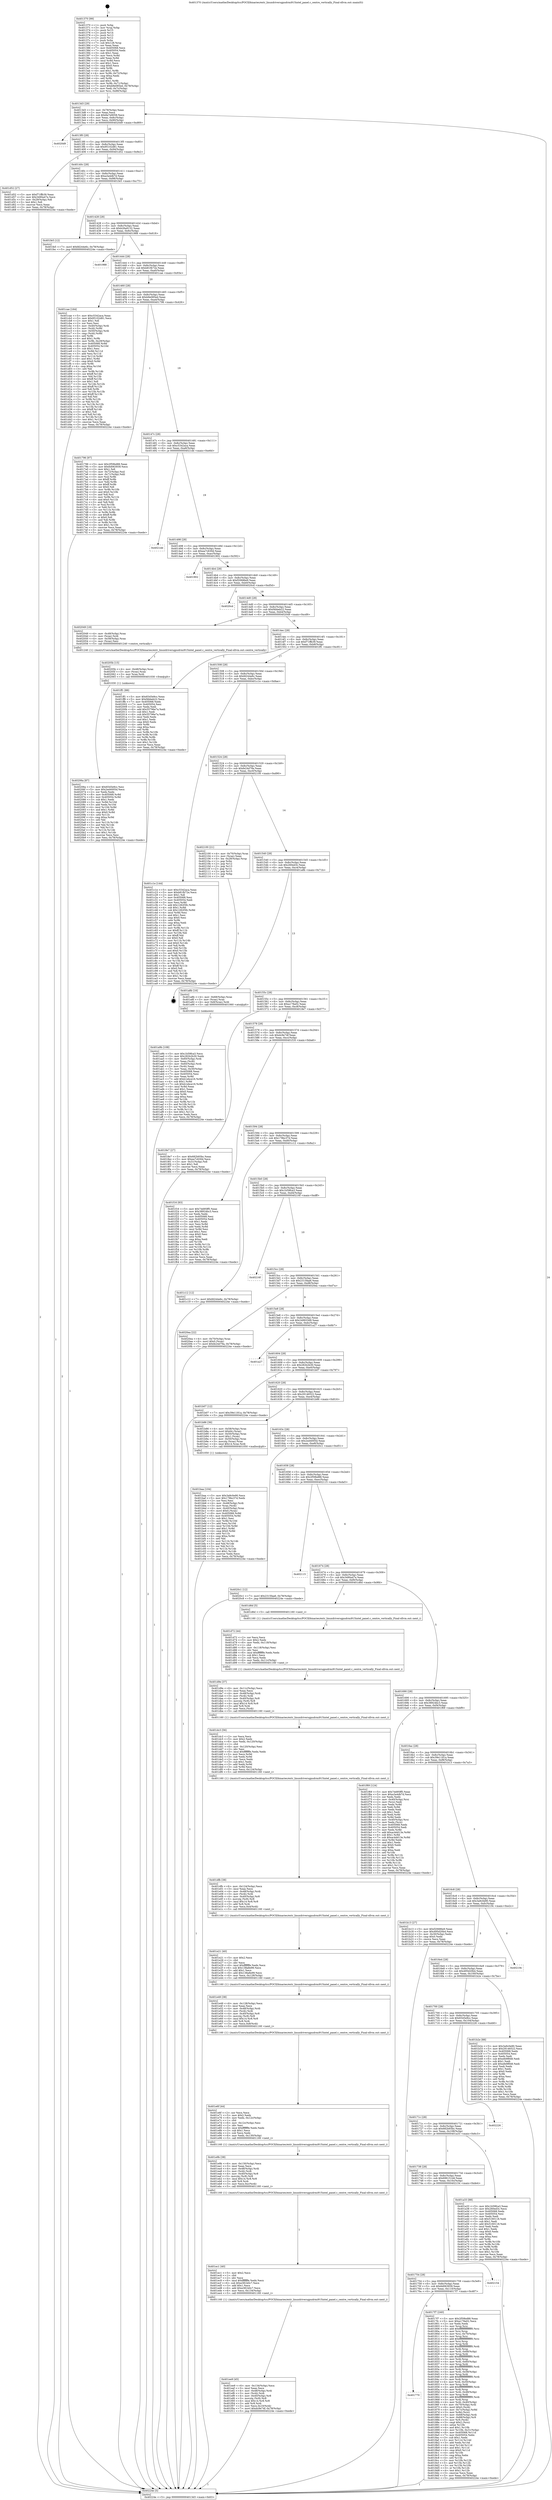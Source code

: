 digraph "0x401370" {
  label = "0x401370 (/mnt/c/Users/mathe/Desktop/tcc/POCII/binaries/extr_linuxdriversgpudrmi915intel_panel.c_centre_vertically_Final-ollvm.out::main(0))"
  labelloc = "t"
  node[shape=record]

  Entry [label="",width=0.3,height=0.3,shape=circle,fillcolor=black,style=filled]
  "0x4013d3" [label="{
     0x4013d3 [29]\l
     | [instrs]\l
     &nbsp;&nbsp;0x4013d3 \<+3\>: mov -0x78(%rbp),%eax\l
     &nbsp;&nbsp;0x4013d6 \<+2\>: mov %eax,%ecx\l
     &nbsp;&nbsp;0x4013d8 \<+6\>: sub $0x8a7e9058,%ecx\l
     &nbsp;&nbsp;0x4013de \<+6\>: mov %eax,-0x8c(%rbp)\l
     &nbsp;&nbsp;0x4013e4 \<+6\>: mov %ecx,-0x90(%rbp)\l
     &nbsp;&nbsp;0x4013ea \<+6\>: je 00000000004020d9 \<main+0xd69\>\l
  }"]
  "0x4020d9" [label="{
     0x4020d9\l
  }", style=dashed]
  "0x4013f0" [label="{
     0x4013f0 [28]\l
     | [instrs]\l
     &nbsp;&nbsp;0x4013f0 \<+5\>: jmp 00000000004013f5 \<main+0x85\>\l
     &nbsp;&nbsp;0x4013f5 \<+6\>: mov -0x8c(%rbp),%eax\l
     &nbsp;&nbsp;0x4013fb \<+5\>: sub $0x95102d81,%eax\l
     &nbsp;&nbsp;0x401400 \<+6\>: mov %eax,-0x94(%rbp)\l
     &nbsp;&nbsp;0x401406 \<+6\>: je 0000000000401d52 \<main+0x9e2\>\l
  }"]
  Exit [label="",width=0.3,height=0.3,shape=circle,fillcolor=black,style=filled,peripheries=2]
  "0x401d52" [label="{
     0x401d52 [27]\l
     | [instrs]\l
     &nbsp;&nbsp;0x401d52 \<+5\>: mov $0xf71ffb39,%eax\l
     &nbsp;&nbsp;0x401d57 \<+5\>: mov $0x3490a47e,%ecx\l
     &nbsp;&nbsp;0x401d5c \<+3\>: mov -0x29(%rbp),%dl\l
     &nbsp;&nbsp;0x401d5f \<+3\>: test $0x1,%dl\l
     &nbsp;&nbsp;0x401d62 \<+3\>: cmovne %ecx,%eax\l
     &nbsp;&nbsp;0x401d65 \<+3\>: mov %eax,-0x78(%rbp)\l
     &nbsp;&nbsp;0x401d68 \<+5\>: jmp 000000000040224e \<main+0xede\>\l
  }"]
  "0x40140c" [label="{
     0x40140c [28]\l
     | [instrs]\l
     &nbsp;&nbsp;0x40140c \<+5\>: jmp 0000000000401411 \<main+0xa1\>\l
     &nbsp;&nbsp;0x401411 \<+6\>: mov -0x8c(%rbp),%eax\l
     &nbsp;&nbsp;0x401417 \<+5\>: sub $0xa3a4db7d,%eax\l
     &nbsp;&nbsp;0x40141c \<+6\>: mov %eax,-0x98(%rbp)\l
     &nbsp;&nbsp;0x401422 \<+6\>: je 0000000000401fe5 \<main+0xc75\>\l
  }"]
  "0x40206a" [label="{
     0x40206a [87]\l
     | [instrs]\l
     &nbsp;&nbsp;0x40206a \<+5\>: mov $0x6545e9cc,%esi\l
     &nbsp;&nbsp;0x40206f \<+5\>: mov $0x2ed4005d,%ecx\l
     &nbsp;&nbsp;0x402074 \<+2\>: xor %edx,%edx\l
     &nbsp;&nbsp;0x402076 \<+8\>: mov 0x405068,%r8d\l
     &nbsp;&nbsp;0x40207e \<+8\>: mov 0x405054,%r9d\l
     &nbsp;&nbsp;0x402086 \<+3\>: sub $0x1,%edx\l
     &nbsp;&nbsp;0x402089 \<+3\>: mov %r8d,%r10d\l
     &nbsp;&nbsp;0x40208c \<+3\>: add %edx,%r10d\l
     &nbsp;&nbsp;0x40208f \<+4\>: imul %r10d,%r8d\l
     &nbsp;&nbsp;0x402093 \<+4\>: and $0x1,%r8d\l
     &nbsp;&nbsp;0x402097 \<+4\>: cmp $0x0,%r8d\l
     &nbsp;&nbsp;0x40209b \<+4\>: sete %r11b\l
     &nbsp;&nbsp;0x40209f \<+4\>: cmp $0xa,%r9d\l
     &nbsp;&nbsp;0x4020a3 \<+3\>: setl %bl\l
     &nbsp;&nbsp;0x4020a6 \<+3\>: mov %r11b,%r14b\l
     &nbsp;&nbsp;0x4020a9 \<+3\>: and %bl,%r14b\l
     &nbsp;&nbsp;0x4020ac \<+3\>: xor %bl,%r11b\l
     &nbsp;&nbsp;0x4020af \<+3\>: or %r11b,%r14b\l
     &nbsp;&nbsp;0x4020b2 \<+4\>: test $0x1,%r14b\l
     &nbsp;&nbsp;0x4020b6 \<+3\>: cmovne %ecx,%esi\l
     &nbsp;&nbsp;0x4020b9 \<+3\>: mov %esi,-0x78(%rbp)\l
     &nbsp;&nbsp;0x4020bc \<+5\>: jmp 000000000040224e \<main+0xede\>\l
  }"]
  "0x401fe5" [label="{
     0x401fe5 [12]\l
     | [instrs]\l
     &nbsp;&nbsp;0x401fe5 \<+7\>: movl $0xfd244e6c,-0x78(%rbp)\l
     &nbsp;&nbsp;0x401fec \<+5\>: jmp 000000000040224e \<main+0xede\>\l
  }"]
  "0x401428" [label="{
     0x401428 [28]\l
     | [instrs]\l
     &nbsp;&nbsp;0x401428 \<+5\>: jmp 000000000040142d \<main+0xbd\>\l
     &nbsp;&nbsp;0x40142d \<+6\>: mov -0x8c(%rbp),%eax\l
     &nbsp;&nbsp;0x401433 \<+5\>: sub $0xb26a9132,%eax\l
     &nbsp;&nbsp;0x401438 \<+6\>: mov %eax,-0x9c(%rbp)\l
     &nbsp;&nbsp;0x40143e \<+6\>: je 0000000000401988 \<main+0x618\>\l
  }"]
  "0x40205b" [label="{
     0x40205b [15]\l
     | [instrs]\l
     &nbsp;&nbsp;0x40205b \<+4\>: mov -0x48(%rbp),%rax\l
     &nbsp;&nbsp;0x40205f \<+3\>: mov (%rax),%rax\l
     &nbsp;&nbsp;0x402062 \<+3\>: mov %rax,%rdi\l
     &nbsp;&nbsp;0x402065 \<+5\>: call 0000000000401030 \<free@plt\>\l
     | [calls]\l
     &nbsp;&nbsp;0x401030 \{1\} (unknown)\l
  }"]
  "0x401988" [label="{
     0x401988\l
  }", style=dashed]
  "0x401444" [label="{
     0x401444 [28]\l
     | [instrs]\l
     &nbsp;&nbsp;0x401444 \<+5\>: jmp 0000000000401449 \<main+0xd9\>\l
     &nbsp;&nbsp;0x401449 \<+6\>: mov -0x8c(%rbp),%eax\l
     &nbsp;&nbsp;0x40144f \<+5\>: sub $0xb81fb72e,%eax\l
     &nbsp;&nbsp;0x401454 \<+6\>: mov %eax,-0xa0(%rbp)\l
     &nbsp;&nbsp;0x40145a \<+6\>: je 0000000000401cae \<main+0x93e\>\l
  }"]
  "0x401ee9" [label="{
     0x401ee9 [45]\l
     | [instrs]\l
     &nbsp;&nbsp;0x401ee9 \<+6\>: mov -0x134(%rbp),%ecx\l
     &nbsp;&nbsp;0x401eef \<+3\>: imul %eax,%ecx\l
     &nbsp;&nbsp;0x401ef2 \<+4\>: mov -0x48(%rbp),%rdi\l
     &nbsp;&nbsp;0x401ef6 \<+3\>: mov (%rdi),%rdi\l
     &nbsp;&nbsp;0x401ef9 \<+4\>: mov -0x40(%rbp),%r8\l
     &nbsp;&nbsp;0x401efd \<+3\>: movslq (%r8),%r8\l
     &nbsp;&nbsp;0x401f00 \<+4\>: imul $0x14,%r8,%r8\l
     &nbsp;&nbsp;0x401f04 \<+3\>: add %r8,%rdi\l
     &nbsp;&nbsp;0x401f07 \<+3\>: mov %ecx,0x10(%rdi)\l
     &nbsp;&nbsp;0x401f0a \<+7\>: movl $0xdc9e74f,-0x78(%rbp)\l
     &nbsp;&nbsp;0x401f11 \<+5\>: jmp 000000000040224e \<main+0xede\>\l
  }"]
  "0x401cae" [label="{
     0x401cae [164]\l
     | [instrs]\l
     &nbsp;&nbsp;0x401cae \<+5\>: mov $0xc5342aca,%eax\l
     &nbsp;&nbsp;0x401cb3 \<+5\>: mov $0x95102d81,%ecx\l
     &nbsp;&nbsp;0x401cb8 \<+2\>: mov $0x1,%dl\l
     &nbsp;&nbsp;0x401cba \<+2\>: xor %esi,%esi\l
     &nbsp;&nbsp;0x401cbc \<+4\>: mov -0x40(%rbp),%rdi\l
     &nbsp;&nbsp;0x401cc0 \<+3\>: mov (%rdi),%r8d\l
     &nbsp;&nbsp;0x401cc3 \<+4\>: mov -0x50(%rbp),%rdi\l
     &nbsp;&nbsp;0x401cc7 \<+3\>: cmp (%rdi),%r8d\l
     &nbsp;&nbsp;0x401cca \<+4\>: setl %r9b\l
     &nbsp;&nbsp;0x401cce \<+4\>: and $0x1,%r9b\l
     &nbsp;&nbsp;0x401cd2 \<+4\>: mov %r9b,-0x29(%rbp)\l
     &nbsp;&nbsp;0x401cd6 \<+8\>: mov 0x405068,%r8d\l
     &nbsp;&nbsp;0x401cde \<+8\>: mov 0x405054,%r10d\l
     &nbsp;&nbsp;0x401ce6 \<+3\>: sub $0x1,%esi\l
     &nbsp;&nbsp;0x401ce9 \<+3\>: mov %r8d,%r11d\l
     &nbsp;&nbsp;0x401cec \<+3\>: add %esi,%r11d\l
     &nbsp;&nbsp;0x401cef \<+4\>: imul %r11d,%r8d\l
     &nbsp;&nbsp;0x401cf3 \<+4\>: and $0x1,%r8d\l
     &nbsp;&nbsp;0x401cf7 \<+4\>: cmp $0x0,%r8d\l
     &nbsp;&nbsp;0x401cfb \<+4\>: sete %r9b\l
     &nbsp;&nbsp;0x401cff \<+4\>: cmp $0xa,%r10d\l
     &nbsp;&nbsp;0x401d03 \<+3\>: setl %bl\l
     &nbsp;&nbsp;0x401d06 \<+3\>: mov %r9b,%r14b\l
     &nbsp;&nbsp;0x401d09 \<+4\>: xor $0xff,%r14b\l
     &nbsp;&nbsp;0x401d0d \<+3\>: mov %bl,%r15b\l
     &nbsp;&nbsp;0x401d10 \<+4\>: xor $0xff,%r15b\l
     &nbsp;&nbsp;0x401d14 \<+3\>: xor $0x1,%dl\l
     &nbsp;&nbsp;0x401d17 \<+3\>: mov %r14b,%r12b\l
     &nbsp;&nbsp;0x401d1a \<+4\>: and $0xff,%r12b\l
     &nbsp;&nbsp;0x401d1e \<+3\>: and %dl,%r9b\l
     &nbsp;&nbsp;0x401d21 \<+3\>: mov %r15b,%r13b\l
     &nbsp;&nbsp;0x401d24 \<+4\>: and $0xff,%r13b\l
     &nbsp;&nbsp;0x401d28 \<+2\>: and %dl,%bl\l
     &nbsp;&nbsp;0x401d2a \<+3\>: or %r9b,%r12b\l
     &nbsp;&nbsp;0x401d2d \<+3\>: or %bl,%r13b\l
     &nbsp;&nbsp;0x401d30 \<+3\>: xor %r13b,%r12b\l
     &nbsp;&nbsp;0x401d33 \<+3\>: or %r15b,%r14b\l
     &nbsp;&nbsp;0x401d36 \<+4\>: xor $0xff,%r14b\l
     &nbsp;&nbsp;0x401d3a \<+3\>: or $0x1,%dl\l
     &nbsp;&nbsp;0x401d3d \<+3\>: and %dl,%r14b\l
     &nbsp;&nbsp;0x401d40 \<+3\>: or %r14b,%r12b\l
     &nbsp;&nbsp;0x401d43 \<+4\>: test $0x1,%r12b\l
     &nbsp;&nbsp;0x401d47 \<+3\>: cmovne %ecx,%eax\l
     &nbsp;&nbsp;0x401d4a \<+3\>: mov %eax,-0x78(%rbp)\l
     &nbsp;&nbsp;0x401d4d \<+5\>: jmp 000000000040224e \<main+0xede\>\l
  }"]
  "0x401460" [label="{
     0x401460 [28]\l
     | [instrs]\l
     &nbsp;&nbsp;0x401460 \<+5\>: jmp 0000000000401465 \<main+0xf5\>\l
     &nbsp;&nbsp;0x401465 \<+6\>: mov -0x8c(%rbp),%eax\l
     &nbsp;&nbsp;0x40146b \<+5\>: sub $0xb9e085ed,%eax\l
     &nbsp;&nbsp;0x401470 \<+6\>: mov %eax,-0xa4(%rbp)\l
     &nbsp;&nbsp;0x401476 \<+6\>: je 0000000000401796 \<main+0x426\>\l
  }"]
  "0x401ec1" [label="{
     0x401ec1 [40]\l
     | [instrs]\l
     &nbsp;&nbsp;0x401ec1 \<+5\>: mov $0x2,%ecx\l
     &nbsp;&nbsp;0x401ec6 \<+1\>: cltd\l
     &nbsp;&nbsp;0x401ec7 \<+2\>: idiv %ecx\l
     &nbsp;&nbsp;0x401ec9 \<+6\>: imul $0xfffffffe,%edx,%ecx\l
     &nbsp;&nbsp;0x401ecf \<+6\>: sub $0xe381b0c7,%ecx\l
     &nbsp;&nbsp;0x401ed5 \<+3\>: add $0x1,%ecx\l
     &nbsp;&nbsp;0x401ed8 \<+6\>: add $0xe381b0c7,%ecx\l
     &nbsp;&nbsp;0x401ede \<+6\>: mov %ecx,-0x134(%rbp)\l
     &nbsp;&nbsp;0x401ee4 \<+5\>: call 0000000000401160 \<next_i\>\l
     | [calls]\l
     &nbsp;&nbsp;0x401160 \{1\} (/mnt/c/Users/mathe/Desktop/tcc/POCII/binaries/extr_linuxdriversgpudrmi915intel_panel.c_centre_vertically_Final-ollvm.out::next_i)\l
  }"]
  "0x401796" [label="{
     0x401796 [97]\l
     | [instrs]\l
     &nbsp;&nbsp;0x401796 \<+5\>: mov $0x2f59bd88,%eax\l
     &nbsp;&nbsp;0x40179b \<+5\>: mov $0x6d063939,%ecx\l
     &nbsp;&nbsp;0x4017a0 \<+2\>: mov $0x1,%dl\l
     &nbsp;&nbsp;0x4017a2 \<+4\>: mov -0x72(%rbp),%sil\l
     &nbsp;&nbsp;0x4017a6 \<+4\>: mov -0x71(%rbp),%dil\l
     &nbsp;&nbsp;0x4017aa \<+3\>: mov %sil,%r8b\l
     &nbsp;&nbsp;0x4017ad \<+4\>: xor $0xff,%r8b\l
     &nbsp;&nbsp;0x4017b1 \<+3\>: mov %dil,%r9b\l
     &nbsp;&nbsp;0x4017b4 \<+4\>: xor $0xff,%r9b\l
     &nbsp;&nbsp;0x4017b8 \<+3\>: xor $0x0,%dl\l
     &nbsp;&nbsp;0x4017bb \<+3\>: mov %r8b,%r10b\l
     &nbsp;&nbsp;0x4017be \<+4\>: and $0x0,%r10b\l
     &nbsp;&nbsp;0x4017c2 \<+3\>: and %dl,%sil\l
     &nbsp;&nbsp;0x4017c5 \<+3\>: mov %r9b,%r11b\l
     &nbsp;&nbsp;0x4017c8 \<+4\>: and $0x0,%r11b\l
     &nbsp;&nbsp;0x4017cc \<+3\>: and %dl,%dil\l
     &nbsp;&nbsp;0x4017cf \<+3\>: or %sil,%r10b\l
     &nbsp;&nbsp;0x4017d2 \<+3\>: or %dil,%r11b\l
     &nbsp;&nbsp;0x4017d5 \<+3\>: xor %r11b,%r10b\l
     &nbsp;&nbsp;0x4017d8 \<+3\>: or %r9b,%r8b\l
     &nbsp;&nbsp;0x4017db \<+4\>: xor $0xff,%r8b\l
     &nbsp;&nbsp;0x4017df \<+3\>: or $0x0,%dl\l
     &nbsp;&nbsp;0x4017e2 \<+3\>: and %dl,%r8b\l
     &nbsp;&nbsp;0x4017e5 \<+3\>: or %r8b,%r10b\l
     &nbsp;&nbsp;0x4017e8 \<+4\>: test $0x1,%r10b\l
     &nbsp;&nbsp;0x4017ec \<+3\>: cmovne %ecx,%eax\l
     &nbsp;&nbsp;0x4017ef \<+3\>: mov %eax,-0x78(%rbp)\l
     &nbsp;&nbsp;0x4017f2 \<+5\>: jmp 000000000040224e \<main+0xede\>\l
  }"]
  "0x40147c" [label="{
     0x40147c [28]\l
     | [instrs]\l
     &nbsp;&nbsp;0x40147c \<+5\>: jmp 0000000000401481 \<main+0x111\>\l
     &nbsp;&nbsp;0x401481 \<+6\>: mov -0x8c(%rbp),%eax\l
     &nbsp;&nbsp;0x401487 \<+5\>: sub $0xc5342aca,%eax\l
     &nbsp;&nbsp;0x40148c \<+6\>: mov %eax,-0xa8(%rbp)\l
     &nbsp;&nbsp;0x401492 \<+6\>: je 00000000004021dd \<main+0xe6d\>\l
  }"]
  "0x40224e" [label="{
     0x40224e [5]\l
     | [instrs]\l
     &nbsp;&nbsp;0x40224e \<+5\>: jmp 00000000004013d3 \<main+0x63\>\l
  }"]
  "0x401370" [label="{
     0x401370 [99]\l
     | [instrs]\l
     &nbsp;&nbsp;0x401370 \<+1\>: push %rbp\l
     &nbsp;&nbsp;0x401371 \<+3\>: mov %rsp,%rbp\l
     &nbsp;&nbsp;0x401374 \<+2\>: push %r15\l
     &nbsp;&nbsp;0x401376 \<+2\>: push %r14\l
     &nbsp;&nbsp;0x401378 \<+2\>: push %r13\l
     &nbsp;&nbsp;0x40137a \<+2\>: push %r12\l
     &nbsp;&nbsp;0x40137c \<+1\>: push %rbx\l
     &nbsp;&nbsp;0x40137d \<+7\>: sub $0x128,%rsp\l
     &nbsp;&nbsp;0x401384 \<+2\>: xor %eax,%eax\l
     &nbsp;&nbsp;0x401386 \<+7\>: mov 0x405068,%ecx\l
     &nbsp;&nbsp;0x40138d \<+7\>: mov 0x405054,%edx\l
     &nbsp;&nbsp;0x401394 \<+3\>: sub $0x1,%eax\l
     &nbsp;&nbsp;0x401397 \<+3\>: mov %ecx,%r8d\l
     &nbsp;&nbsp;0x40139a \<+3\>: add %eax,%r8d\l
     &nbsp;&nbsp;0x40139d \<+4\>: imul %r8d,%ecx\l
     &nbsp;&nbsp;0x4013a1 \<+3\>: and $0x1,%ecx\l
     &nbsp;&nbsp;0x4013a4 \<+3\>: cmp $0x0,%ecx\l
     &nbsp;&nbsp;0x4013a7 \<+4\>: sete %r9b\l
     &nbsp;&nbsp;0x4013ab \<+4\>: and $0x1,%r9b\l
     &nbsp;&nbsp;0x4013af \<+4\>: mov %r9b,-0x72(%rbp)\l
     &nbsp;&nbsp;0x4013b3 \<+3\>: cmp $0xa,%edx\l
     &nbsp;&nbsp;0x4013b6 \<+4\>: setl %r9b\l
     &nbsp;&nbsp;0x4013ba \<+4\>: and $0x1,%r9b\l
     &nbsp;&nbsp;0x4013be \<+4\>: mov %r9b,-0x71(%rbp)\l
     &nbsp;&nbsp;0x4013c2 \<+7\>: movl $0xb9e085ed,-0x78(%rbp)\l
     &nbsp;&nbsp;0x4013c9 \<+3\>: mov %edi,-0x7c(%rbp)\l
     &nbsp;&nbsp;0x4013cc \<+7\>: mov %rsi,-0x88(%rbp)\l
  }"]
  "0x401e9b" [label="{
     0x401e9b [38]\l
     | [instrs]\l
     &nbsp;&nbsp;0x401e9b \<+6\>: mov -0x130(%rbp),%ecx\l
     &nbsp;&nbsp;0x401ea1 \<+3\>: imul %eax,%ecx\l
     &nbsp;&nbsp;0x401ea4 \<+4\>: mov -0x48(%rbp),%rdi\l
     &nbsp;&nbsp;0x401ea8 \<+3\>: mov (%rdi),%rdi\l
     &nbsp;&nbsp;0x401eab \<+4\>: mov -0x40(%rbp),%r8\l
     &nbsp;&nbsp;0x401eaf \<+3\>: movslq (%r8),%r8\l
     &nbsp;&nbsp;0x401eb2 \<+4\>: imul $0x14,%r8,%r8\l
     &nbsp;&nbsp;0x401eb6 \<+3\>: add %r8,%rdi\l
     &nbsp;&nbsp;0x401eb9 \<+3\>: mov %ecx,0xc(%rdi)\l
     &nbsp;&nbsp;0x401ebc \<+5\>: call 0000000000401160 \<next_i\>\l
     | [calls]\l
     &nbsp;&nbsp;0x401160 \{1\} (/mnt/c/Users/mathe/Desktop/tcc/POCII/binaries/extr_linuxdriversgpudrmi915intel_panel.c_centre_vertically_Final-ollvm.out::next_i)\l
  }"]
  "0x4021dd" [label="{
     0x4021dd\l
  }", style=dashed]
  "0x401498" [label="{
     0x401498 [28]\l
     | [instrs]\l
     &nbsp;&nbsp;0x401498 \<+5\>: jmp 000000000040149d \<main+0x12d\>\l
     &nbsp;&nbsp;0x40149d \<+6\>: mov -0x8c(%rbp),%eax\l
     &nbsp;&nbsp;0x4014a3 \<+5\>: sub $0xea7c630d,%eax\l
     &nbsp;&nbsp;0x4014a8 \<+6\>: mov %eax,-0xac(%rbp)\l
     &nbsp;&nbsp;0x4014ae \<+6\>: je 0000000000401902 \<main+0x592\>\l
  }"]
  "0x401e6f" [label="{
     0x401e6f [44]\l
     | [instrs]\l
     &nbsp;&nbsp;0x401e6f \<+2\>: xor %ecx,%ecx\l
     &nbsp;&nbsp;0x401e71 \<+5\>: mov $0x2,%edx\l
     &nbsp;&nbsp;0x401e76 \<+6\>: mov %edx,-0x12c(%rbp)\l
     &nbsp;&nbsp;0x401e7c \<+1\>: cltd\l
     &nbsp;&nbsp;0x401e7d \<+6\>: mov -0x12c(%rbp),%esi\l
     &nbsp;&nbsp;0x401e83 \<+2\>: idiv %esi\l
     &nbsp;&nbsp;0x401e85 \<+6\>: imul $0xfffffffe,%edx,%edx\l
     &nbsp;&nbsp;0x401e8b \<+3\>: sub $0x1,%ecx\l
     &nbsp;&nbsp;0x401e8e \<+2\>: sub %ecx,%edx\l
     &nbsp;&nbsp;0x401e90 \<+6\>: mov %edx,-0x130(%rbp)\l
     &nbsp;&nbsp;0x401e96 \<+5\>: call 0000000000401160 \<next_i\>\l
     | [calls]\l
     &nbsp;&nbsp;0x401160 \{1\} (/mnt/c/Users/mathe/Desktop/tcc/POCII/binaries/extr_linuxdriversgpudrmi915intel_panel.c_centre_vertically_Final-ollvm.out::next_i)\l
  }"]
  "0x401902" [label="{
     0x401902\l
  }", style=dashed]
  "0x4014b4" [label="{
     0x4014b4 [28]\l
     | [instrs]\l
     &nbsp;&nbsp;0x4014b4 \<+5\>: jmp 00000000004014b9 \<main+0x149\>\l
     &nbsp;&nbsp;0x4014b9 \<+6\>: mov -0x8c(%rbp),%eax\l
     &nbsp;&nbsp;0x4014bf \<+5\>: sub $0xf20686e9,%eax\l
     &nbsp;&nbsp;0x4014c4 \<+6\>: mov %eax,-0xb0(%rbp)\l
     &nbsp;&nbsp;0x4014ca \<+6\>: je 00000000004020cd \<main+0xd5d\>\l
  }"]
  "0x401e49" [label="{
     0x401e49 [38]\l
     | [instrs]\l
     &nbsp;&nbsp;0x401e49 \<+6\>: mov -0x128(%rbp),%ecx\l
     &nbsp;&nbsp;0x401e4f \<+3\>: imul %eax,%ecx\l
     &nbsp;&nbsp;0x401e52 \<+4\>: mov -0x48(%rbp),%rdi\l
     &nbsp;&nbsp;0x401e56 \<+3\>: mov (%rdi),%rdi\l
     &nbsp;&nbsp;0x401e59 \<+4\>: mov -0x40(%rbp),%r8\l
     &nbsp;&nbsp;0x401e5d \<+3\>: movslq (%r8),%r8\l
     &nbsp;&nbsp;0x401e60 \<+4\>: imul $0x14,%r8,%r8\l
     &nbsp;&nbsp;0x401e64 \<+3\>: add %r8,%rdi\l
     &nbsp;&nbsp;0x401e67 \<+3\>: mov %ecx,0x8(%rdi)\l
     &nbsp;&nbsp;0x401e6a \<+5\>: call 0000000000401160 \<next_i\>\l
     | [calls]\l
     &nbsp;&nbsp;0x401160 \{1\} (/mnt/c/Users/mathe/Desktop/tcc/POCII/binaries/extr_linuxdriversgpudrmi915intel_panel.c_centre_vertically_Final-ollvm.out::next_i)\l
  }"]
  "0x4020cd" [label="{
     0x4020cd\l
  }", style=dashed]
  "0x4014d0" [label="{
     0x4014d0 [28]\l
     | [instrs]\l
     &nbsp;&nbsp;0x4014d0 \<+5\>: jmp 00000000004014d5 \<main+0x165\>\l
     &nbsp;&nbsp;0x4014d5 \<+6\>: mov -0x8c(%rbp),%eax\l
     &nbsp;&nbsp;0x4014db \<+5\>: sub $0xf4bbeb22,%eax\l
     &nbsp;&nbsp;0x4014e0 \<+6\>: mov %eax,-0xb4(%rbp)\l
     &nbsp;&nbsp;0x4014e6 \<+6\>: je 0000000000402049 \<main+0xcd9\>\l
  }"]
  "0x401e21" [label="{
     0x401e21 [40]\l
     | [instrs]\l
     &nbsp;&nbsp;0x401e21 \<+5\>: mov $0x2,%ecx\l
     &nbsp;&nbsp;0x401e26 \<+1\>: cltd\l
     &nbsp;&nbsp;0x401e27 \<+2\>: idiv %ecx\l
     &nbsp;&nbsp;0x401e29 \<+6\>: imul $0xfffffffe,%edx,%ecx\l
     &nbsp;&nbsp;0x401e2f \<+6\>: sub $0x138a8e99,%ecx\l
     &nbsp;&nbsp;0x401e35 \<+3\>: add $0x1,%ecx\l
     &nbsp;&nbsp;0x401e38 \<+6\>: add $0x138a8e99,%ecx\l
     &nbsp;&nbsp;0x401e3e \<+6\>: mov %ecx,-0x128(%rbp)\l
     &nbsp;&nbsp;0x401e44 \<+5\>: call 0000000000401160 \<next_i\>\l
     | [calls]\l
     &nbsp;&nbsp;0x401160 \{1\} (/mnt/c/Users/mathe/Desktop/tcc/POCII/binaries/extr_linuxdriversgpudrmi915intel_panel.c_centre_vertically_Final-ollvm.out::next_i)\l
  }"]
  "0x402049" [label="{
     0x402049 [18]\l
     | [instrs]\l
     &nbsp;&nbsp;0x402049 \<+4\>: mov -0x48(%rbp),%rax\l
     &nbsp;&nbsp;0x40204d \<+3\>: mov (%rax),%rdi\l
     &nbsp;&nbsp;0x402050 \<+4\>: mov -0x58(%rbp),%rax\l
     &nbsp;&nbsp;0x402054 \<+2\>: mov (%rax),%esi\l
     &nbsp;&nbsp;0x402056 \<+5\>: call 0000000000401240 \<centre_vertically\>\l
     | [calls]\l
     &nbsp;&nbsp;0x401240 \{1\} (/mnt/c/Users/mathe/Desktop/tcc/POCII/binaries/extr_linuxdriversgpudrmi915intel_panel.c_centre_vertically_Final-ollvm.out::centre_vertically)\l
  }"]
  "0x4014ec" [label="{
     0x4014ec [28]\l
     | [instrs]\l
     &nbsp;&nbsp;0x4014ec \<+5\>: jmp 00000000004014f1 \<main+0x181\>\l
     &nbsp;&nbsp;0x4014f1 \<+6\>: mov -0x8c(%rbp),%eax\l
     &nbsp;&nbsp;0x4014f7 \<+5\>: sub $0xf71ffb39,%eax\l
     &nbsp;&nbsp;0x4014fc \<+6\>: mov %eax,-0xb8(%rbp)\l
     &nbsp;&nbsp;0x401502 \<+6\>: je 0000000000401ff1 \<main+0xc81\>\l
  }"]
  "0x401dfb" [label="{
     0x401dfb [38]\l
     | [instrs]\l
     &nbsp;&nbsp;0x401dfb \<+6\>: mov -0x124(%rbp),%ecx\l
     &nbsp;&nbsp;0x401e01 \<+3\>: imul %eax,%ecx\l
     &nbsp;&nbsp;0x401e04 \<+4\>: mov -0x48(%rbp),%rdi\l
     &nbsp;&nbsp;0x401e08 \<+3\>: mov (%rdi),%rdi\l
     &nbsp;&nbsp;0x401e0b \<+4\>: mov -0x40(%rbp),%r8\l
     &nbsp;&nbsp;0x401e0f \<+3\>: movslq (%r8),%r8\l
     &nbsp;&nbsp;0x401e12 \<+4\>: imul $0x14,%r8,%r8\l
     &nbsp;&nbsp;0x401e16 \<+3\>: add %r8,%rdi\l
     &nbsp;&nbsp;0x401e19 \<+3\>: mov %ecx,0x4(%rdi)\l
     &nbsp;&nbsp;0x401e1c \<+5\>: call 0000000000401160 \<next_i\>\l
     | [calls]\l
     &nbsp;&nbsp;0x401160 \{1\} (/mnt/c/Users/mathe/Desktop/tcc/POCII/binaries/extr_linuxdriversgpudrmi915intel_panel.c_centre_vertically_Final-ollvm.out::next_i)\l
  }"]
  "0x401ff1" [label="{
     0x401ff1 [88]\l
     | [instrs]\l
     &nbsp;&nbsp;0x401ff1 \<+5\>: mov $0x6545e9cc,%eax\l
     &nbsp;&nbsp;0x401ff6 \<+5\>: mov $0xf4bbeb22,%ecx\l
     &nbsp;&nbsp;0x401ffb \<+7\>: mov 0x405068,%edx\l
     &nbsp;&nbsp;0x402002 \<+7\>: mov 0x405054,%esi\l
     &nbsp;&nbsp;0x402009 \<+2\>: mov %edx,%edi\l
     &nbsp;&nbsp;0x40200b \<+6\>: add $0x55796e7a,%edi\l
     &nbsp;&nbsp;0x402011 \<+3\>: sub $0x1,%edi\l
     &nbsp;&nbsp;0x402014 \<+6\>: sub $0x55796e7a,%edi\l
     &nbsp;&nbsp;0x40201a \<+3\>: imul %edi,%edx\l
     &nbsp;&nbsp;0x40201d \<+3\>: and $0x1,%edx\l
     &nbsp;&nbsp;0x402020 \<+3\>: cmp $0x0,%edx\l
     &nbsp;&nbsp;0x402023 \<+4\>: sete %r8b\l
     &nbsp;&nbsp;0x402027 \<+3\>: cmp $0xa,%esi\l
     &nbsp;&nbsp;0x40202a \<+4\>: setl %r9b\l
     &nbsp;&nbsp;0x40202e \<+3\>: mov %r8b,%r10b\l
     &nbsp;&nbsp;0x402031 \<+3\>: and %r9b,%r10b\l
     &nbsp;&nbsp;0x402034 \<+3\>: xor %r9b,%r8b\l
     &nbsp;&nbsp;0x402037 \<+3\>: or %r8b,%r10b\l
     &nbsp;&nbsp;0x40203a \<+4\>: test $0x1,%r10b\l
     &nbsp;&nbsp;0x40203e \<+3\>: cmovne %ecx,%eax\l
     &nbsp;&nbsp;0x402041 \<+3\>: mov %eax,-0x78(%rbp)\l
     &nbsp;&nbsp;0x402044 \<+5\>: jmp 000000000040224e \<main+0xede\>\l
  }"]
  "0x401508" [label="{
     0x401508 [28]\l
     | [instrs]\l
     &nbsp;&nbsp;0x401508 \<+5\>: jmp 000000000040150d \<main+0x19d\>\l
     &nbsp;&nbsp;0x40150d \<+6\>: mov -0x8c(%rbp),%eax\l
     &nbsp;&nbsp;0x401513 \<+5\>: sub $0xfd244e6c,%eax\l
     &nbsp;&nbsp;0x401518 \<+6\>: mov %eax,-0xbc(%rbp)\l
     &nbsp;&nbsp;0x40151e \<+6\>: je 0000000000401c1e \<main+0x8ae\>\l
  }"]
  "0x401dc3" [label="{
     0x401dc3 [56]\l
     | [instrs]\l
     &nbsp;&nbsp;0x401dc3 \<+2\>: xor %ecx,%ecx\l
     &nbsp;&nbsp;0x401dc5 \<+5\>: mov $0x2,%edx\l
     &nbsp;&nbsp;0x401dca \<+6\>: mov %edx,-0x120(%rbp)\l
     &nbsp;&nbsp;0x401dd0 \<+1\>: cltd\l
     &nbsp;&nbsp;0x401dd1 \<+6\>: mov -0x120(%rbp),%esi\l
     &nbsp;&nbsp;0x401dd7 \<+2\>: idiv %esi\l
     &nbsp;&nbsp;0x401dd9 \<+6\>: imul $0xfffffffe,%edx,%edx\l
     &nbsp;&nbsp;0x401ddf \<+3\>: mov %ecx,%r9d\l
     &nbsp;&nbsp;0x401de2 \<+3\>: sub %edx,%r9d\l
     &nbsp;&nbsp;0x401de5 \<+2\>: mov %ecx,%edx\l
     &nbsp;&nbsp;0x401de7 \<+3\>: sub $0x1,%edx\l
     &nbsp;&nbsp;0x401dea \<+3\>: add %edx,%r9d\l
     &nbsp;&nbsp;0x401ded \<+3\>: sub %r9d,%ecx\l
     &nbsp;&nbsp;0x401df0 \<+6\>: mov %ecx,-0x124(%rbp)\l
     &nbsp;&nbsp;0x401df6 \<+5\>: call 0000000000401160 \<next_i\>\l
     | [calls]\l
     &nbsp;&nbsp;0x401160 \{1\} (/mnt/c/Users/mathe/Desktop/tcc/POCII/binaries/extr_linuxdriversgpudrmi915intel_panel.c_centre_vertically_Final-ollvm.out::next_i)\l
  }"]
  "0x401c1e" [label="{
     0x401c1e [144]\l
     | [instrs]\l
     &nbsp;&nbsp;0x401c1e \<+5\>: mov $0xc5342aca,%eax\l
     &nbsp;&nbsp;0x401c23 \<+5\>: mov $0xb81fb72e,%ecx\l
     &nbsp;&nbsp;0x401c28 \<+2\>: mov $0x1,%dl\l
     &nbsp;&nbsp;0x401c2a \<+7\>: mov 0x405068,%esi\l
     &nbsp;&nbsp;0x401c31 \<+7\>: mov 0x405054,%edi\l
     &nbsp;&nbsp;0x401c38 \<+3\>: mov %esi,%r8d\l
     &nbsp;&nbsp;0x401c3b \<+7\>: add $0x1282f3fc,%r8d\l
     &nbsp;&nbsp;0x401c42 \<+4\>: sub $0x1,%r8d\l
     &nbsp;&nbsp;0x401c46 \<+7\>: sub $0x1282f3fc,%r8d\l
     &nbsp;&nbsp;0x401c4d \<+4\>: imul %r8d,%esi\l
     &nbsp;&nbsp;0x401c51 \<+3\>: and $0x1,%esi\l
     &nbsp;&nbsp;0x401c54 \<+3\>: cmp $0x0,%esi\l
     &nbsp;&nbsp;0x401c57 \<+4\>: sete %r9b\l
     &nbsp;&nbsp;0x401c5b \<+3\>: cmp $0xa,%edi\l
     &nbsp;&nbsp;0x401c5e \<+4\>: setl %r10b\l
     &nbsp;&nbsp;0x401c62 \<+3\>: mov %r9b,%r11b\l
     &nbsp;&nbsp;0x401c65 \<+4\>: xor $0xff,%r11b\l
     &nbsp;&nbsp;0x401c69 \<+3\>: mov %r10b,%bl\l
     &nbsp;&nbsp;0x401c6c \<+3\>: xor $0xff,%bl\l
     &nbsp;&nbsp;0x401c6f \<+3\>: xor $0x0,%dl\l
     &nbsp;&nbsp;0x401c72 \<+3\>: mov %r11b,%r14b\l
     &nbsp;&nbsp;0x401c75 \<+4\>: and $0x0,%r14b\l
     &nbsp;&nbsp;0x401c79 \<+3\>: and %dl,%r9b\l
     &nbsp;&nbsp;0x401c7c \<+3\>: mov %bl,%r15b\l
     &nbsp;&nbsp;0x401c7f \<+4\>: and $0x0,%r15b\l
     &nbsp;&nbsp;0x401c83 \<+3\>: and %dl,%r10b\l
     &nbsp;&nbsp;0x401c86 \<+3\>: or %r9b,%r14b\l
     &nbsp;&nbsp;0x401c89 \<+3\>: or %r10b,%r15b\l
     &nbsp;&nbsp;0x401c8c \<+3\>: xor %r15b,%r14b\l
     &nbsp;&nbsp;0x401c8f \<+3\>: or %bl,%r11b\l
     &nbsp;&nbsp;0x401c92 \<+4\>: xor $0xff,%r11b\l
     &nbsp;&nbsp;0x401c96 \<+3\>: or $0x0,%dl\l
     &nbsp;&nbsp;0x401c99 \<+3\>: and %dl,%r11b\l
     &nbsp;&nbsp;0x401c9c \<+3\>: or %r11b,%r14b\l
     &nbsp;&nbsp;0x401c9f \<+4\>: test $0x1,%r14b\l
     &nbsp;&nbsp;0x401ca3 \<+3\>: cmovne %ecx,%eax\l
     &nbsp;&nbsp;0x401ca6 \<+3\>: mov %eax,-0x78(%rbp)\l
     &nbsp;&nbsp;0x401ca9 \<+5\>: jmp 000000000040224e \<main+0xede\>\l
  }"]
  "0x401524" [label="{
     0x401524 [28]\l
     | [instrs]\l
     &nbsp;&nbsp;0x401524 \<+5\>: jmp 0000000000401529 \<main+0x1b9\>\l
     &nbsp;&nbsp;0x401529 \<+6\>: mov -0x8c(%rbp),%eax\l
     &nbsp;&nbsp;0x40152f \<+5\>: sub $0xfe24d79a,%eax\l
     &nbsp;&nbsp;0x401534 \<+6\>: mov %eax,-0xc0(%rbp)\l
     &nbsp;&nbsp;0x40153a \<+6\>: je 0000000000402100 \<main+0xd90\>\l
  }"]
  "0x401d9e" [label="{
     0x401d9e [37]\l
     | [instrs]\l
     &nbsp;&nbsp;0x401d9e \<+6\>: mov -0x11c(%rbp),%ecx\l
     &nbsp;&nbsp;0x401da4 \<+3\>: imul %eax,%ecx\l
     &nbsp;&nbsp;0x401da7 \<+4\>: mov -0x48(%rbp),%rdi\l
     &nbsp;&nbsp;0x401dab \<+3\>: mov (%rdi),%rdi\l
     &nbsp;&nbsp;0x401dae \<+4\>: mov -0x40(%rbp),%r8\l
     &nbsp;&nbsp;0x401db2 \<+3\>: movslq (%r8),%r8\l
     &nbsp;&nbsp;0x401db5 \<+4\>: imul $0x14,%r8,%r8\l
     &nbsp;&nbsp;0x401db9 \<+3\>: add %r8,%rdi\l
     &nbsp;&nbsp;0x401dbc \<+2\>: mov %ecx,(%rdi)\l
     &nbsp;&nbsp;0x401dbe \<+5\>: call 0000000000401160 \<next_i\>\l
     | [calls]\l
     &nbsp;&nbsp;0x401160 \{1\} (/mnt/c/Users/mathe/Desktop/tcc/POCII/binaries/extr_linuxdriversgpudrmi915intel_panel.c_centre_vertically_Final-ollvm.out::next_i)\l
  }"]
  "0x402100" [label="{
     0x402100 [21]\l
     | [instrs]\l
     &nbsp;&nbsp;0x402100 \<+4\>: mov -0x70(%rbp),%rax\l
     &nbsp;&nbsp;0x402104 \<+2\>: mov (%rax),%eax\l
     &nbsp;&nbsp;0x402106 \<+4\>: lea -0x28(%rbp),%rsp\l
     &nbsp;&nbsp;0x40210a \<+1\>: pop %rbx\l
     &nbsp;&nbsp;0x40210b \<+2\>: pop %r12\l
     &nbsp;&nbsp;0x40210d \<+2\>: pop %r13\l
     &nbsp;&nbsp;0x40210f \<+2\>: pop %r14\l
     &nbsp;&nbsp;0x402111 \<+2\>: pop %r15\l
     &nbsp;&nbsp;0x402113 \<+1\>: pop %rbp\l
     &nbsp;&nbsp;0x402114 \<+1\>: ret\l
  }"]
  "0x401540" [label="{
     0x401540 [28]\l
     | [instrs]\l
     &nbsp;&nbsp;0x401540 \<+5\>: jmp 0000000000401545 \<main+0x1d5\>\l
     &nbsp;&nbsp;0x401545 \<+6\>: mov -0x8c(%rbp),%eax\l
     &nbsp;&nbsp;0x40154b \<+5\>: sub $0x260ed3c,%eax\l
     &nbsp;&nbsp;0x401550 \<+6\>: mov %eax,-0xc4(%rbp)\l
     &nbsp;&nbsp;0x401556 \<+6\>: je 0000000000401a8b \<main+0x71b\>\l
  }"]
  "0x401d72" [label="{
     0x401d72 [44]\l
     | [instrs]\l
     &nbsp;&nbsp;0x401d72 \<+2\>: xor %ecx,%ecx\l
     &nbsp;&nbsp;0x401d74 \<+5\>: mov $0x2,%edx\l
     &nbsp;&nbsp;0x401d79 \<+6\>: mov %edx,-0x118(%rbp)\l
     &nbsp;&nbsp;0x401d7f \<+1\>: cltd\l
     &nbsp;&nbsp;0x401d80 \<+6\>: mov -0x118(%rbp),%esi\l
     &nbsp;&nbsp;0x401d86 \<+2\>: idiv %esi\l
     &nbsp;&nbsp;0x401d88 \<+6\>: imul $0xfffffffe,%edx,%edx\l
     &nbsp;&nbsp;0x401d8e \<+3\>: sub $0x1,%ecx\l
     &nbsp;&nbsp;0x401d91 \<+2\>: sub %ecx,%edx\l
     &nbsp;&nbsp;0x401d93 \<+6\>: mov %edx,-0x11c(%rbp)\l
     &nbsp;&nbsp;0x401d99 \<+5\>: call 0000000000401160 \<next_i\>\l
     | [calls]\l
     &nbsp;&nbsp;0x401160 \{1\} (/mnt/c/Users/mathe/Desktop/tcc/POCII/binaries/extr_linuxdriversgpudrmi915intel_panel.c_centre_vertically_Final-ollvm.out::next_i)\l
  }"]
  "0x401a8b" [label="{
     0x401a8b [16]\l
     | [instrs]\l
     &nbsp;&nbsp;0x401a8b \<+4\>: mov -0x68(%rbp),%rax\l
     &nbsp;&nbsp;0x401a8f \<+3\>: mov (%rax),%rax\l
     &nbsp;&nbsp;0x401a92 \<+4\>: mov 0x8(%rax),%rdi\l
     &nbsp;&nbsp;0x401a96 \<+5\>: call 0000000000401060 \<atoi@plt\>\l
     | [calls]\l
     &nbsp;&nbsp;0x401060 \{1\} (unknown)\l
  }"]
  "0x40155c" [label="{
     0x40155c [28]\l
     | [instrs]\l
     &nbsp;&nbsp;0x40155c \<+5\>: jmp 0000000000401561 \<main+0x1f1\>\l
     &nbsp;&nbsp;0x401561 \<+6\>: mov -0x8c(%rbp),%eax\l
     &nbsp;&nbsp;0x401567 \<+5\>: sub $0xa178a02,%eax\l
     &nbsp;&nbsp;0x40156c \<+6\>: mov %eax,-0xc8(%rbp)\l
     &nbsp;&nbsp;0x401572 \<+6\>: je 00000000004018e7 \<main+0x577\>\l
  }"]
  "0x401baa" [label="{
     0x401baa [104]\l
     | [instrs]\l
     &nbsp;&nbsp;0x401baa \<+5\>: mov $0x3a9c0e90,%ecx\l
     &nbsp;&nbsp;0x401baf \<+5\>: mov $0x178bc37d,%edx\l
     &nbsp;&nbsp;0x401bb4 \<+2\>: xor %esi,%esi\l
     &nbsp;&nbsp;0x401bb6 \<+4\>: mov -0x48(%rbp),%rdi\l
     &nbsp;&nbsp;0x401bba \<+3\>: mov %rax,(%rdi)\l
     &nbsp;&nbsp;0x401bbd \<+4\>: mov -0x40(%rbp),%rax\l
     &nbsp;&nbsp;0x401bc1 \<+6\>: movl $0x0,(%rax)\l
     &nbsp;&nbsp;0x401bc7 \<+8\>: mov 0x405068,%r8d\l
     &nbsp;&nbsp;0x401bcf \<+8\>: mov 0x405054,%r9d\l
     &nbsp;&nbsp;0x401bd7 \<+3\>: sub $0x1,%esi\l
     &nbsp;&nbsp;0x401bda \<+3\>: mov %r8d,%r10d\l
     &nbsp;&nbsp;0x401bdd \<+3\>: add %esi,%r10d\l
     &nbsp;&nbsp;0x401be0 \<+4\>: imul %r10d,%r8d\l
     &nbsp;&nbsp;0x401be4 \<+4\>: and $0x1,%r8d\l
     &nbsp;&nbsp;0x401be8 \<+4\>: cmp $0x0,%r8d\l
     &nbsp;&nbsp;0x401bec \<+4\>: sete %r11b\l
     &nbsp;&nbsp;0x401bf0 \<+4\>: cmp $0xa,%r9d\l
     &nbsp;&nbsp;0x401bf4 \<+3\>: setl %bl\l
     &nbsp;&nbsp;0x401bf7 \<+3\>: mov %r11b,%r14b\l
     &nbsp;&nbsp;0x401bfa \<+3\>: and %bl,%r14b\l
     &nbsp;&nbsp;0x401bfd \<+3\>: xor %bl,%r11b\l
     &nbsp;&nbsp;0x401c00 \<+3\>: or %r11b,%r14b\l
     &nbsp;&nbsp;0x401c03 \<+4\>: test $0x1,%r14b\l
     &nbsp;&nbsp;0x401c07 \<+3\>: cmovne %edx,%ecx\l
     &nbsp;&nbsp;0x401c0a \<+3\>: mov %ecx,-0x78(%rbp)\l
     &nbsp;&nbsp;0x401c0d \<+5\>: jmp 000000000040224e \<main+0xede\>\l
  }"]
  "0x4018e7" [label="{
     0x4018e7 [27]\l
     | [instrs]\l
     &nbsp;&nbsp;0x4018e7 \<+5\>: mov $0x682b93bc,%eax\l
     &nbsp;&nbsp;0x4018ec \<+5\>: mov $0xea7c630d,%ecx\l
     &nbsp;&nbsp;0x4018f1 \<+3\>: mov -0x31(%rbp),%dl\l
     &nbsp;&nbsp;0x4018f4 \<+3\>: test $0x1,%dl\l
     &nbsp;&nbsp;0x4018f7 \<+3\>: cmovne %ecx,%eax\l
     &nbsp;&nbsp;0x4018fa \<+3\>: mov %eax,-0x78(%rbp)\l
     &nbsp;&nbsp;0x4018fd \<+5\>: jmp 000000000040224e \<main+0xede\>\l
  }"]
  "0x401578" [label="{
     0x401578 [28]\l
     | [instrs]\l
     &nbsp;&nbsp;0x401578 \<+5\>: jmp 000000000040157d \<main+0x20d\>\l
     &nbsp;&nbsp;0x40157d \<+6\>: mov -0x8c(%rbp),%eax\l
     &nbsp;&nbsp;0x401583 \<+5\>: sub $0xdc9e74f,%eax\l
     &nbsp;&nbsp;0x401588 \<+6\>: mov %eax,-0xcc(%rbp)\l
     &nbsp;&nbsp;0x40158e \<+6\>: je 0000000000401f16 \<main+0xba6\>\l
  }"]
  "0x401a9b" [label="{
     0x401a9b [108]\l
     | [instrs]\l
     &nbsp;&nbsp;0x401a9b \<+5\>: mov $0x1b59fca3,%ecx\l
     &nbsp;&nbsp;0x401aa0 \<+5\>: mov $0x282b2b30,%edx\l
     &nbsp;&nbsp;0x401aa5 \<+4\>: mov -0x60(%rbp),%rdi\l
     &nbsp;&nbsp;0x401aa9 \<+2\>: mov %eax,(%rdi)\l
     &nbsp;&nbsp;0x401aab \<+4\>: mov -0x60(%rbp),%rdi\l
     &nbsp;&nbsp;0x401aaf \<+2\>: mov (%rdi),%eax\l
     &nbsp;&nbsp;0x401ab1 \<+3\>: mov %eax,-0x30(%rbp)\l
     &nbsp;&nbsp;0x401ab4 \<+7\>: mov 0x405068,%eax\l
     &nbsp;&nbsp;0x401abb \<+7\>: mov 0x405054,%esi\l
     &nbsp;&nbsp;0x401ac2 \<+3\>: mov %eax,%r8d\l
     &nbsp;&nbsp;0x401ac5 \<+7\>: add $0xb1ebce16,%r8d\l
     &nbsp;&nbsp;0x401acc \<+4\>: sub $0x1,%r8d\l
     &nbsp;&nbsp;0x401ad0 \<+7\>: sub $0xb1ebce16,%r8d\l
     &nbsp;&nbsp;0x401ad7 \<+4\>: imul %r8d,%eax\l
     &nbsp;&nbsp;0x401adb \<+3\>: and $0x1,%eax\l
     &nbsp;&nbsp;0x401ade \<+3\>: cmp $0x0,%eax\l
     &nbsp;&nbsp;0x401ae1 \<+4\>: sete %r9b\l
     &nbsp;&nbsp;0x401ae5 \<+3\>: cmp $0xa,%esi\l
     &nbsp;&nbsp;0x401ae8 \<+4\>: setl %r10b\l
     &nbsp;&nbsp;0x401aec \<+3\>: mov %r9b,%r11b\l
     &nbsp;&nbsp;0x401aef \<+3\>: and %r10b,%r11b\l
     &nbsp;&nbsp;0x401af2 \<+3\>: xor %r10b,%r9b\l
     &nbsp;&nbsp;0x401af5 \<+3\>: or %r9b,%r11b\l
     &nbsp;&nbsp;0x401af8 \<+4\>: test $0x1,%r11b\l
     &nbsp;&nbsp;0x401afc \<+3\>: cmovne %edx,%ecx\l
     &nbsp;&nbsp;0x401aff \<+3\>: mov %ecx,-0x78(%rbp)\l
     &nbsp;&nbsp;0x401b02 \<+5\>: jmp 000000000040224e \<main+0xede\>\l
  }"]
  "0x401f16" [label="{
     0x401f16 [83]\l
     | [instrs]\l
     &nbsp;&nbsp;0x401f16 \<+5\>: mov $0x7dd95ff5,%eax\l
     &nbsp;&nbsp;0x401f1b \<+5\>: mov $0x38924bc3,%ecx\l
     &nbsp;&nbsp;0x401f20 \<+2\>: xor %edx,%edx\l
     &nbsp;&nbsp;0x401f22 \<+7\>: mov 0x405068,%esi\l
     &nbsp;&nbsp;0x401f29 \<+7\>: mov 0x405054,%edi\l
     &nbsp;&nbsp;0x401f30 \<+3\>: sub $0x1,%edx\l
     &nbsp;&nbsp;0x401f33 \<+3\>: mov %esi,%r8d\l
     &nbsp;&nbsp;0x401f36 \<+3\>: add %edx,%r8d\l
     &nbsp;&nbsp;0x401f39 \<+4\>: imul %r8d,%esi\l
     &nbsp;&nbsp;0x401f3d \<+3\>: and $0x1,%esi\l
     &nbsp;&nbsp;0x401f40 \<+3\>: cmp $0x0,%esi\l
     &nbsp;&nbsp;0x401f43 \<+4\>: sete %r9b\l
     &nbsp;&nbsp;0x401f47 \<+3\>: cmp $0xa,%edi\l
     &nbsp;&nbsp;0x401f4a \<+4\>: setl %r10b\l
     &nbsp;&nbsp;0x401f4e \<+3\>: mov %r9b,%r11b\l
     &nbsp;&nbsp;0x401f51 \<+3\>: and %r10b,%r11b\l
     &nbsp;&nbsp;0x401f54 \<+3\>: xor %r10b,%r9b\l
     &nbsp;&nbsp;0x401f57 \<+3\>: or %r9b,%r11b\l
     &nbsp;&nbsp;0x401f5a \<+4\>: test $0x1,%r11b\l
     &nbsp;&nbsp;0x401f5e \<+3\>: cmovne %ecx,%eax\l
     &nbsp;&nbsp;0x401f61 \<+3\>: mov %eax,-0x78(%rbp)\l
     &nbsp;&nbsp;0x401f64 \<+5\>: jmp 000000000040224e \<main+0xede\>\l
  }"]
  "0x401594" [label="{
     0x401594 [28]\l
     | [instrs]\l
     &nbsp;&nbsp;0x401594 \<+5\>: jmp 0000000000401599 \<main+0x229\>\l
     &nbsp;&nbsp;0x401599 \<+6\>: mov -0x8c(%rbp),%eax\l
     &nbsp;&nbsp;0x40159f \<+5\>: sub $0x178bc37d,%eax\l
     &nbsp;&nbsp;0x4015a4 \<+6\>: mov %eax,-0xd0(%rbp)\l
     &nbsp;&nbsp;0x4015aa \<+6\>: je 0000000000401c12 \<main+0x8a2\>\l
  }"]
  "0x401770" [label="{
     0x401770\l
  }", style=dashed]
  "0x401c12" [label="{
     0x401c12 [12]\l
     | [instrs]\l
     &nbsp;&nbsp;0x401c12 \<+7\>: movl $0xfd244e6c,-0x78(%rbp)\l
     &nbsp;&nbsp;0x401c19 \<+5\>: jmp 000000000040224e \<main+0xede\>\l
  }"]
  "0x4015b0" [label="{
     0x4015b0 [28]\l
     | [instrs]\l
     &nbsp;&nbsp;0x4015b0 \<+5\>: jmp 00000000004015b5 \<main+0x245\>\l
     &nbsp;&nbsp;0x4015b5 \<+6\>: mov -0x8c(%rbp),%eax\l
     &nbsp;&nbsp;0x4015bb \<+5\>: sub $0x1b59fca3,%eax\l
     &nbsp;&nbsp;0x4015c0 \<+6\>: mov %eax,-0xd4(%rbp)\l
     &nbsp;&nbsp;0x4015c6 \<+6\>: je 000000000040216f \<main+0xdff\>\l
  }"]
  "0x4017f7" [label="{
     0x4017f7 [240]\l
     | [instrs]\l
     &nbsp;&nbsp;0x4017f7 \<+5\>: mov $0x2f59bd88,%eax\l
     &nbsp;&nbsp;0x4017fc \<+5\>: mov $0xa178a02,%ecx\l
     &nbsp;&nbsp;0x401801 \<+2\>: xor %edx,%edx\l
     &nbsp;&nbsp;0x401803 \<+3\>: mov %rsp,%rsi\l
     &nbsp;&nbsp;0x401806 \<+4\>: add $0xfffffffffffffff0,%rsi\l
     &nbsp;&nbsp;0x40180a \<+3\>: mov %rsi,%rsp\l
     &nbsp;&nbsp;0x40180d \<+4\>: mov %rsi,-0x70(%rbp)\l
     &nbsp;&nbsp;0x401811 \<+3\>: mov %rsp,%rsi\l
     &nbsp;&nbsp;0x401814 \<+4\>: add $0xfffffffffffffff0,%rsi\l
     &nbsp;&nbsp;0x401818 \<+3\>: mov %rsi,%rsp\l
     &nbsp;&nbsp;0x40181b \<+3\>: mov %rsp,%rdi\l
     &nbsp;&nbsp;0x40181e \<+4\>: add $0xfffffffffffffff0,%rdi\l
     &nbsp;&nbsp;0x401822 \<+3\>: mov %rdi,%rsp\l
     &nbsp;&nbsp;0x401825 \<+4\>: mov %rdi,-0x68(%rbp)\l
     &nbsp;&nbsp;0x401829 \<+3\>: mov %rsp,%rdi\l
     &nbsp;&nbsp;0x40182c \<+4\>: add $0xfffffffffffffff0,%rdi\l
     &nbsp;&nbsp;0x401830 \<+3\>: mov %rdi,%rsp\l
     &nbsp;&nbsp;0x401833 \<+4\>: mov %rdi,-0x60(%rbp)\l
     &nbsp;&nbsp;0x401837 \<+3\>: mov %rsp,%rdi\l
     &nbsp;&nbsp;0x40183a \<+4\>: add $0xfffffffffffffff0,%rdi\l
     &nbsp;&nbsp;0x40183e \<+3\>: mov %rdi,%rsp\l
     &nbsp;&nbsp;0x401841 \<+4\>: mov %rdi,-0x58(%rbp)\l
     &nbsp;&nbsp;0x401845 \<+3\>: mov %rsp,%rdi\l
     &nbsp;&nbsp;0x401848 \<+4\>: add $0xfffffffffffffff0,%rdi\l
     &nbsp;&nbsp;0x40184c \<+3\>: mov %rdi,%rsp\l
     &nbsp;&nbsp;0x40184f \<+4\>: mov %rdi,-0x50(%rbp)\l
     &nbsp;&nbsp;0x401853 \<+3\>: mov %rsp,%rdi\l
     &nbsp;&nbsp;0x401856 \<+4\>: add $0xfffffffffffffff0,%rdi\l
     &nbsp;&nbsp;0x40185a \<+3\>: mov %rdi,%rsp\l
     &nbsp;&nbsp;0x40185d \<+4\>: mov %rdi,-0x48(%rbp)\l
     &nbsp;&nbsp;0x401861 \<+3\>: mov %rsp,%rdi\l
     &nbsp;&nbsp;0x401864 \<+4\>: add $0xfffffffffffffff0,%rdi\l
     &nbsp;&nbsp;0x401868 \<+3\>: mov %rdi,%rsp\l
     &nbsp;&nbsp;0x40186b \<+4\>: mov %rdi,-0x40(%rbp)\l
     &nbsp;&nbsp;0x40186f \<+4\>: mov -0x70(%rbp),%rdi\l
     &nbsp;&nbsp;0x401873 \<+6\>: movl $0x0,(%rdi)\l
     &nbsp;&nbsp;0x401879 \<+4\>: mov -0x7c(%rbp),%r8d\l
     &nbsp;&nbsp;0x40187d \<+3\>: mov %r8d,(%rsi)\l
     &nbsp;&nbsp;0x401880 \<+4\>: mov -0x68(%rbp),%rdi\l
     &nbsp;&nbsp;0x401884 \<+7\>: mov -0x88(%rbp),%r9\l
     &nbsp;&nbsp;0x40188b \<+3\>: mov %r9,(%rdi)\l
     &nbsp;&nbsp;0x40188e \<+3\>: cmpl $0x2,(%rsi)\l
     &nbsp;&nbsp;0x401891 \<+4\>: setne %r10b\l
     &nbsp;&nbsp;0x401895 \<+4\>: and $0x1,%r10b\l
     &nbsp;&nbsp;0x401899 \<+4\>: mov %r10b,-0x31(%rbp)\l
     &nbsp;&nbsp;0x40189d \<+8\>: mov 0x405068,%r11d\l
     &nbsp;&nbsp;0x4018a5 \<+7\>: mov 0x405054,%ebx\l
     &nbsp;&nbsp;0x4018ac \<+3\>: sub $0x1,%edx\l
     &nbsp;&nbsp;0x4018af \<+3\>: mov %r11d,%r14d\l
     &nbsp;&nbsp;0x4018b2 \<+3\>: add %edx,%r14d\l
     &nbsp;&nbsp;0x4018b5 \<+4\>: imul %r14d,%r11d\l
     &nbsp;&nbsp;0x4018b9 \<+4\>: and $0x1,%r11d\l
     &nbsp;&nbsp;0x4018bd \<+4\>: cmp $0x0,%r11d\l
     &nbsp;&nbsp;0x4018c1 \<+4\>: sete %r10b\l
     &nbsp;&nbsp;0x4018c5 \<+3\>: cmp $0xa,%ebx\l
     &nbsp;&nbsp;0x4018c8 \<+4\>: setl %r15b\l
     &nbsp;&nbsp;0x4018cc \<+3\>: mov %r10b,%r12b\l
     &nbsp;&nbsp;0x4018cf \<+3\>: and %r15b,%r12b\l
     &nbsp;&nbsp;0x4018d2 \<+3\>: xor %r15b,%r10b\l
     &nbsp;&nbsp;0x4018d5 \<+3\>: or %r10b,%r12b\l
     &nbsp;&nbsp;0x4018d8 \<+4\>: test $0x1,%r12b\l
     &nbsp;&nbsp;0x4018dc \<+3\>: cmovne %ecx,%eax\l
     &nbsp;&nbsp;0x4018df \<+3\>: mov %eax,-0x78(%rbp)\l
     &nbsp;&nbsp;0x4018e2 \<+5\>: jmp 000000000040224e \<main+0xede\>\l
  }"]
  "0x40216f" [label="{
     0x40216f\l
  }", style=dashed]
  "0x4015cc" [label="{
     0x4015cc [28]\l
     | [instrs]\l
     &nbsp;&nbsp;0x4015cc \<+5\>: jmp 00000000004015d1 \<main+0x261\>\l
     &nbsp;&nbsp;0x4015d1 \<+6\>: mov -0x8c(%rbp),%eax\l
     &nbsp;&nbsp;0x4015d7 \<+5\>: sub $0x2315faa6,%eax\l
     &nbsp;&nbsp;0x4015dc \<+6\>: mov %eax,-0xd8(%rbp)\l
     &nbsp;&nbsp;0x4015e2 \<+6\>: je 00000000004020ea \<main+0xd7a\>\l
  }"]
  "0x401754" [label="{
     0x401754 [28]\l
     | [instrs]\l
     &nbsp;&nbsp;0x401754 \<+5\>: jmp 0000000000401759 \<main+0x3e9\>\l
     &nbsp;&nbsp;0x401759 \<+6\>: mov -0x8c(%rbp),%eax\l
     &nbsp;&nbsp;0x40175f \<+5\>: sub $0x6d063939,%eax\l
     &nbsp;&nbsp;0x401764 \<+6\>: mov %eax,-0x110(%rbp)\l
     &nbsp;&nbsp;0x40176a \<+6\>: je 00000000004017f7 \<main+0x487\>\l
  }"]
  "0x4020ea" [label="{
     0x4020ea [22]\l
     | [instrs]\l
     &nbsp;&nbsp;0x4020ea \<+4\>: mov -0x70(%rbp),%rax\l
     &nbsp;&nbsp;0x4020ee \<+6\>: movl $0x0,(%rax)\l
     &nbsp;&nbsp;0x4020f4 \<+7\>: movl $0xfe24d79a,-0x78(%rbp)\l
     &nbsp;&nbsp;0x4020fb \<+5\>: jmp 000000000040224e \<main+0xede\>\l
  }"]
  "0x4015e8" [label="{
     0x4015e8 [28]\l
     | [instrs]\l
     &nbsp;&nbsp;0x4015e8 \<+5\>: jmp 00000000004015ed \<main+0x27d\>\l
     &nbsp;&nbsp;0x4015ed \<+6\>: mov -0x8c(%rbp),%eax\l
     &nbsp;&nbsp;0x4015f3 \<+5\>: sub $0x249933d9,%eax\l
     &nbsp;&nbsp;0x4015f8 \<+6\>: mov %eax,-0xdc(%rbp)\l
     &nbsp;&nbsp;0x4015fe \<+6\>: je 0000000000401a27 \<main+0x6b7\>\l
  }"]
  "0x402154" [label="{
     0x402154\l
  }", style=dashed]
  "0x401a27" [label="{
     0x401a27\l
  }", style=dashed]
  "0x401604" [label="{
     0x401604 [28]\l
     | [instrs]\l
     &nbsp;&nbsp;0x401604 \<+5\>: jmp 0000000000401609 \<main+0x299\>\l
     &nbsp;&nbsp;0x401609 \<+6\>: mov -0x8c(%rbp),%eax\l
     &nbsp;&nbsp;0x40160f \<+5\>: sub $0x282b2b30,%eax\l
     &nbsp;&nbsp;0x401614 \<+6\>: mov %eax,-0xe0(%rbp)\l
     &nbsp;&nbsp;0x40161a \<+6\>: je 0000000000401b07 \<main+0x797\>\l
  }"]
  "0x401738" [label="{
     0x401738 [28]\l
     | [instrs]\l
     &nbsp;&nbsp;0x401738 \<+5\>: jmp 000000000040173d \<main+0x3cd\>\l
     &nbsp;&nbsp;0x40173d \<+6\>: mov -0x8c(%rbp),%eax\l
     &nbsp;&nbsp;0x401743 \<+5\>: sub $0x696151dd,%eax\l
     &nbsp;&nbsp;0x401748 \<+6\>: mov %eax,-0x10c(%rbp)\l
     &nbsp;&nbsp;0x40174e \<+6\>: je 0000000000402154 \<main+0xde4\>\l
  }"]
  "0x401b07" [label="{
     0x401b07 [12]\l
     | [instrs]\l
     &nbsp;&nbsp;0x401b07 \<+7\>: movl $0x39e1181a,-0x78(%rbp)\l
     &nbsp;&nbsp;0x401b0e \<+5\>: jmp 000000000040224e \<main+0xede\>\l
  }"]
  "0x401620" [label="{
     0x401620 [28]\l
     | [instrs]\l
     &nbsp;&nbsp;0x401620 \<+5\>: jmp 0000000000401625 \<main+0x2b5\>\l
     &nbsp;&nbsp;0x401625 \<+6\>: mov -0x8c(%rbp),%eax\l
     &nbsp;&nbsp;0x40162b \<+5\>: sub $0x29146522,%eax\l
     &nbsp;&nbsp;0x401630 \<+6\>: mov %eax,-0xe4(%rbp)\l
     &nbsp;&nbsp;0x401636 \<+6\>: je 0000000000401b86 \<main+0x816\>\l
  }"]
  "0x401a33" [label="{
     0x401a33 [88]\l
     | [instrs]\l
     &nbsp;&nbsp;0x401a33 \<+5\>: mov $0x1b59fca3,%eax\l
     &nbsp;&nbsp;0x401a38 \<+5\>: mov $0x260ed3c,%ecx\l
     &nbsp;&nbsp;0x401a3d \<+7\>: mov 0x405068,%edx\l
     &nbsp;&nbsp;0x401a44 \<+7\>: mov 0x405054,%esi\l
     &nbsp;&nbsp;0x401a4b \<+2\>: mov %edx,%edi\l
     &nbsp;&nbsp;0x401a4d \<+6\>: sub $0x5160118,%edi\l
     &nbsp;&nbsp;0x401a53 \<+3\>: sub $0x1,%edi\l
     &nbsp;&nbsp;0x401a56 \<+6\>: add $0x5160118,%edi\l
     &nbsp;&nbsp;0x401a5c \<+3\>: imul %edi,%edx\l
     &nbsp;&nbsp;0x401a5f \<+3\>: and $0x1,%edx\l
     &nbsp;&nbsp;0x401a62 \<+3\>: cmp $0x0,%edx\l
     &nbsp;&nbsp;0x401a65 \<+4\>: sete %r8b\l
     &nbsp;&nbsp;0x401a69 \<+3\>: cmp $0xa,%esi\l
     &nbsp;&nbsp;0x401a6c \<+4\>: setl %r9b\l
     &nbsp;&nbsp;0x401a70 \<+3\>: mov %r8b,%r10b\l
     &nbsp;&nbsp;0x401a73 \<+3\>: and %r9b,%r10b\l
     &nbsp;&nbsp;0x401a76 \<+3\>: xor %r9b,%r8b\l
     &nbsp;&nbsp;0x401a79 \<+3\>: or %r8b,%r10b\l
     &nbsp;&nbsp;0x401a7c \<+4\>: test $0x1,%r10b\l
     &nbsp;&nbsp;0x401a80 \<+3\>: cmovne %ecx,%eax\l
     &nbsp;&nbsp;0x401a83 \<+3\>: mov %eax,-0x78(%rbp)\l
     &nbsp;&nbsp;0x401a86 \<+5\>: jmp 000000000040224e \<main+0xede\>\l
  }"]
  "0x401b86" [label="{
     0x401b86 [36]\l
     | [instrs]\l
     &nbsp;&nbsp;0x401b86 \<+4\>: mov -0x58(%rbp),%rax\l
     &nbsp;&nbsp;0x401b8a \<+6\>: movl $0x64,(%rax)\l
     &nbsp;&nbsp;0x401b90 \<+4\>: mov -0x50(%rbp),%rax\l
     &nbsp;&nbsp;0x401b94 \<+6\>: movl $0x1,(%rax)\l
     &nbsp;&nbsp;0x401b9a \<+4\>: mov -0x50(%rbp),%rax\l
     &nbsp;&nbsp;0x401b9e \<+3\>: movslq (%rax),%rax\l
     &nbsp;&nbsp;0x401ba1 \<+4\>: imul $0x14,%rax,%rdi\l
     &nbsp;&nbsp;0x401ba5 \<+5\>: call 0000000000401050 \<malloc@plt\>\l
     | [calls]\l
     &nbsp;&nbsp;0x401050 \{1\} (unknown)\l
  }"]
  "0x40163c" [label="{
     0x40163c [28]\l
     | [instrs]\l
     &nbsp;&nbsp;0x40163c \<+5\>: jmp 0000000000401641 \<main+0x2d1\>\l
     &nbsp;&nbsp;0x401641 \<+6\>: mov -0x8c(%rbp),%eax\l
     &nbsp;&nbsp;0x401647 \<+5\>: sub $0x2ed4005d,%eax\l
     &nbsp;&nbsp;0x40164c \<+6\>: mov %eax,-0xe8(%rbp)\l
     &nbsp;&nbsp;0x401652 \<+6\>: je 00000000004020c1 \<main+0xd51\>\l
  }"]
  "0x40171c" [label="{
     0x40171c [28]\l
     | [instrs]\l
     &nbsp;&nbsp;0x40171c \<+5\>: jmp 0000000000401721 \<main+0x3b1\>\l
     &nbsp;&nbsp;0x401721 \<+6\>: mov -0x8c(%rbp),%eax\l
     &nbsp;&nbsp;0x401727 \<+5\>: sub $0x682b93bc,%eax\l
     &nbsp;&nbsp;0x40172c \<+6\>: mov %eax,-0x108(%rbp)\l
     &nbsp;&nbsp;0x401732 \<+6\>: je 0000000000401a33 \<main+0x6c3\>\l
  }"]
  "0x4020c1" [label="{
     0x4020c1 [12]\l
     | [instrs]\l
     &nbsp;&nbsp;0x4020c1 \<+7\>: movl $0x2315faa6,-0x78(%rbp)\l
     &nbsp;&nbsp;0x4020c8 \<+5\>: jmp 000000000040224e \<main+0xede\>\l
  }"]
  "0x401658" [label="{
     0x401658 [28]\l
     | [instrs]\l
     &nbsp;&nbsp;0x401658 \<+5\>: jmp 000000000040165d \<main+0x2ed\>\l
     &nbsp;&nbsp;0x40165d \<+6\>: mov -0x8c(%rbp),%eax\l
     &nbsp;&nbsp;0x401663 \<+5\>: sub $0x2f59bd88,%eax\l
     &nbsp;&nbsp;0x401668 \<+6\>: mov %eax,-0xec(%rbp)\l
     &nbsp;&nbsp;0x40166e \<+6\>: je 0000000000402115 \<main+0xda5\>\l
  }"]
  "0x402226" [label="{
     0x402226\l
  }", style=dashed]
  "0x402115" [label="{
     0x402115\l
  }", style=dashed]
  "0x401674" [label="{
     0x401674 [28]\l
     | [instrs]\l
     &nbsp;&nbsp;0x401674 \<+5\>: jmp 0000000000401679 \<main+0x309\>\l
     &nbsp;&nbsp;0x401679 \<+6\>: mov -0x8c(%rbp),%eax\l
     &nbsp;&nbsp;0x40167f \<+5\>: sub $0x3490a47e,%eax\l
     &nbsp;&nbsp;0x401684 \<+6\>: mov %eax,-0xf0(%rbp)\l
     &nbsp;&nbsp;0x40168a \<+6\>: je 0000000000401d6d \<main+0x9fd\>\l
  }"]
  "0x401700" [label="{
     0x401700 [28]\l
     | [instrs]\l
     &nbsp;&nbsp;0x401700 \<+5\>: jmp 0000000000401705 \<main+0x395\>\l
     &nbsp;&nbsp;0x401705 \<+6\>: mov -0x8c(%rbp),%eax\l
     &nbsp;&nbsp;0x40170b \<+5\>: sub $0x6545e9cc,%eax\l
     &nbsp;&nbsp;0x401710 \<+6\>: mov %eax,-0x104(%rbp)\l
     &nbsp;&nbsp;0x401716 \<+6\>: je 0000000000402226 \<main+0xeb6\>\l
  }"]
  "0x401d6d" [label="{
     0x401d6d [5]\l
     | [instrs]\l
     &nbsp;&nbsp;0x401d6d \<+5\>: call 0000000000401160 \<next_i\>\l
     | [calls]\l
     &nbsp;&nbsp;0x401160 \{1\} (/mnt/c/Users/mathe/Desktop/tcc/POCII/binaries/extr_linuxdriversgpudrmi915intel_panel.c_centre_vertically_Final-ollvm.out::next_i)\l
  }"]
  "0x401690" [label="{
     0x401690 [28]\l
     | [instrs]\l
     &nbsp;&nbsp;0x401690 \<+5\>: jmp 0000000000401695 \<main+0x325\>\l
     &nbsp;&nbsp;0x401695 \<+6\>: mov -0x8c(%rbp),%eax\l
     &nbsp;&nbsp;0x40169b \<+5\>: sub $0x38924bc3,%eax\l
     &nbsp;&nbsp;0x4016a0 \<+6\>: mov %eax,-0xf4(%rbp)\l
     &nbsp;&nbsp;0x4016a6 \<+6\>: je 0000000000401f69 \<main+0xbf9\>\l
  }"]
  "0x401b2e" [label="{
     0x401b2e [88]\l
     | [instrs]\l
     &nbsp;&nbsp;0x401b2e \<+5\>: mov $0x3a9c0e90,%eax\l
     &nbsp;&nbsp;0x401b33 \<+5\>: mov $0x29146522,%ecx\l
     &nbsp;&nbsp;0x401b38 \<+7\>: mov 0x405068,%edx\l
     &nbsp;&nbsp;0x401b3f \<+7\>: mov 0x405054,%esi\l
     &nbsp;&nbsp;0x401b46 \<+2\>: mov %edx,%edi\l
     &nbsp;&nbsp;0x401b48 \<+6\>: sub $0xefe9f848,%edi\l
     &nbsp;&nbsp;0x401b4e \<+3\>: sub $0x1,%edi\l
     &nbsp;&nbsp;0x401b51 \<+6\>: add $0xefe9f848,%edi\l
     &nbsp;&nbsp;0x401b57 \<+3\>: imul %edi,%edx\l
     &nbsp;&nbsp;0x401b5a \<+3\>: and $0x1,%edx\l
     &nbsp;&nbsp;0x401b5d \<+3\>: cmp $0x0,%edx\l
     &nbsp;&nbsp;0x401b60 \<+4\>: sete %r8b\l
     &nbsp;&nbsp;0x401b64 \<+3\>: cmp $0xa,%esi\l
     &nbsp;&nbsp;0x401b67 \<+4\>: setl %r9b\l
     &nbsp;&nbsp;0x401b6b \<+3\>: mov %r8b,%r10b\l
     &nbsp;&nbsp;0x401b6e \<+3\>: and %r9b,%r10b\l
     &nbsp;&nbsp;0x401b71 \<+3\>: xor %r9b,%r8b\l
     &nbsp;&nbsp;0x401b74 \<+3\>: or %r8b,%r10b\l
     &nbsp;&nbsp;0x401b77 \<+4\>: test $0x1,%r10b\l
     &nbsp;&nbsp;0x401b7b \<+3\>: cmovne %ecx,%eax\l
     &nbsp;&nbsp;0x401b7e \<+3\>: mov %eax,-0x78(%rbp)\l
     &nbsp;&nbsp;0x401b81 \<+5\>: jmp 000000000040224e \<main+0xede\>\l
  }"]
  "0x401f69" [label="{
     0x401f69 [124]\l
     | [instrs]\l
     &nbsp;&nbsp;0x401f69 \<+5\>: mov $0x7dd95ff5,%eax\l
     &nbsp;&nbsp;0x401f6e \<+5\>: mov $0xa3a4db7d,%ecx\l
     &nbsp;&nbsp;0x401f73 \<+2\>: xor %edx,%edx\l
     &nbsp;&nbsp;0x401f75 \<+4\>: mov -0x40(%rbp),%rsi\l
     &nbsp;&nbsp;0x401f79 \<+2\>: mov (%rsi),%edi\l
     &nbsp;&nbsp;0x401f7b \<+3\>: mov %edx,%r8d\l
     &nbsp;&nbsp;0x401f7e \<+3\>: sub %edi,%r8d\l
     &nbsp;&nbsp;0x401f81 \<+2\>: mov %edx,%edi\l
     &nbsp;&nbsp;0x401f83 \<+3\>: sub $0x1,%edi\l
     &nbsp;&nbsp;0x401f86 \<+3\>: add %edi,%r8d\l
     &nbsp;&nbsp;0x401f89 \<+3\>: sub %r8d,%edx\l
     &nbsp;&nbsp;0x401f8c \<+4\>: mov -0x40(%rbp),%rsi\l
     &nbsp;&nbsp;0x401f90 \<+2\>: mov %edx,(%rsi)\l
     &nbsp;&nbsp;0x401f92 \<+7\>: mov 0x405068,%edx\l
     &nbsp;&nbsp;0x401f99 \<+7\>: mov 0x405054,%edi\l
     &nbsp;&nbsp;0x401fa0 \<+3\>: mov %edx,%r8d\l
     &nbsp;&nbsp;0x401fa3 \<+7\>: add $0xac4dd13e,%r8d\l
     &nbsp;&nbsp;0x401faa \<+4\>: sub $0x1,%r8d\l
     &nbsp;&nbsp;0x401fae \<+7\>: sub $0xac4dd13e,%r8d\l
     &nbsp;&nbsp;0x401fb5 \<+4\>: imul %r8d,%edx\l
     &nbsp;&nbsp;0x401fb9 \<+3\>: and $0x1,%edx\l
     &nbsp;&nbsp;0x401fbc \<+3\>: cmp $0x0,%edx\l
     &nbsp;&nbsp;0x401fbf \<+4\>: sete %r9b\l
     &nbsp;&nbsp;0x401fc3 \<+3\>: cmp $0xa,%edi\l
     &nbsp;&nbsp;0x401fc6 \<+4\>: setl %r10b\l
     &nbsp;&nbsp;0x401fca \<+3\>: mov %r9b,%r11b\l
     &nbsp;&nbsp;0x401fcd \<+3\>: and %r10b,%r11b\l
     &nbsp;&nbsp;0x401fd0 \<+3\>: xor %r10b,%r9b\l
     &nbsp;&nbsp;0x401fd3 \<+3\>: or %r9b,%r11b\l
     &nbsp;&nbsp;0x401fd6 \<+4\>: test $0x1,%r11b\l
     &nbsp;&nbsp;0x401fda \<+3\>: cmovne %ecx,%eax\l
     &nbsp;&nbsp;0x401fdd \<+3\>: mov %eax,-0x78(%rbp)\l
     &nbsp;&nbsp;0x401fe0 \<+5\>: jmp 000000000040224e \<main+0xede\>\l
  }"]
  "0x4016ac" [label="{
     0x4016ac [28]\l
     | [instrs]\l
     &nbsp;&nbsp;0x4016ac \<+5\>: jmp 00000000004016b1 \<main+0x341\>\l
     &nbsp;&nbsp;0x4016b1 \<+6\>: mov -0x8c(%rbp),%eax\l
     &nbsp;&nbsp;0x4016b7 \<+5\>: sub $0x39e1181a,%eax\l
     &nbsp;&nbsp;0x4016bc \<+6\>: mov %eax,-0xf8(%rbp)\l
     &nbsp;&nbsp;0x4016c2 \<+6\>: je 0000000000401b13 \<main+0x7a3\>\l
  }"]
  "0x4016e4" [label="{
     0x4016e4 [28]\l
     | [instrs]\l
     &nbsp;&nbsp;0x4016e4 \<+5\>: jmp 00000000004016e9 \<main+0x379\>\l
     &nbsp;&nbsp;0x4016e9 \<+6\>: mov -0x8c(%rbp),%eax\l
     &nbsp;&nbsp;0x4016ef \<+5\>: sub $0x495d20b4,%eax\l
     &nbsp;&nbsp;0x4016f4 \<+6\>: mov %eax,-0x100(%rbp)\l
     &nbsp;&nbsp;0x4016fa \<+6\>: je 0000000000401b2e \<main+0x7be\>\l
  }"]
  "0x401b13" [label="{
     0x401b13 [27]\l
     | [instrs]\l
     &nbsp;&nbsp;0x401b13 \<+5\>: mov $0xf20686e9,%eax\l
     &nbsp;&nbsp;0x401b18 \<+5\>: mov $0x495d20b4,%ecx\l
     &nbsp;&nbsp;0x401b1d \<+3\>: mov -0x30(%rbp),%edx\l
     &nbsp;&nbsp;0x401b20 \<+3\>: cmp $0x0,%edx\l
     &nbsp;&nbsp;0x401b23 \<+3\>: cmove %ecx,%eax\l
     &nbsp;&nbsp;0x401b26 \<+3\>: mov %eax,-0x78(%rbp)\l
     &nbsp;&nbsp;0x401b29 \<+5\>: jmp 000000000040224e \<main+0xede\>\l
  }"]
  "0x4016c8" [label="{
     0x4016c8 [28]\l
     | [instrs]\l
     &nbsp;&nbsp;0x4016c8 \<+5\>: jmp 00000000004016cd \<main+0x35d\>\l
     &nbsp;&nbsp;0x4016cd \<+6\>: mov -0x8c(%rbp),%eax\l
     &nbsp;&nbsp;0x4016d3 \<+5\>: sub $0x3a9c0e90,%eax\l
     &nbsp;&nbsp;0x4016d8 \<+6\>: mov %eax,-0xfc(%rbp)\l
     &nbsp;&nbsp;0x4016de \<+6\>: je 000000000040219c \<main+0xe2c\>\l
  }"]
  "0x40219c" [label="{
     0x40219c\l
  }", style=dashed]
  Entry -> "0x401370" [label=" 1"]
  "0x4013d3" -> "0x4020d9" [label=" 0"]
  "0x4013d3" -> "0x4013f0" [label=" 25"]
  "0x402100" -> Exit [label=" 1"]
  "0x4013f0" -> "0x401d52" [label=" 2"]
  "0x4013f0" -> "0x40140c" [label=" 23"]
  "0x4020ea" -> "0x40224e" [label=" 1"]
  "0x40140c" -> "0x401fe5" [label=" 1"]
  "0x40140c" -> "0x401428" [label=" 22"]
  "0x4020c1" -> "0x40224e" [label=" 1"]
  "0x401428" -> "0x401988" [label=" 0"]
  "0x401428" -> "0x401444" [label=" 22"]
  "0x40206a" -> "0x40224e" [label=" 1"]
  "0x401444" -> "0x401cae" [label=" 2"]
  "0x401444" -> "0x401460" [label=" 20"]
  "0x40205b" -> "0x40206a" [label=" 1"]
  "0x401460" -> "0x401796" [label=" 1"]
  "0x401460" -> "0x40147c" [label=" 19"]
  "0x401796" -> "0x40224e" [label=" 1"]
  "0x401370" -> "0x4013d3" [label=" 1"]
  "0x40224e" -> "0x4013d3" [label=" 24"]
  "0x402049" -> "0x40205b" [label=" 1"]
  "0x40147c" -> "0x4021dd" [label=" 0"]
  "0x40147c" -> "0x401498" [label=" 19"]
  "0x401ff1" -> "0x40224e" [label=" 1"]
  "0x401498" -> "0x401902" [label=" 0"]
  "0x401498" -> "0x4014b4" [label=" 19"]
  "0x401fe5" -> "0x40224e" [label=" 1"]
  "0x4014b4" -> "0x4020cd" [label=" 0"]
  "0x4014b4" -> "0x4014d0" [label=" 19"]
  "0x401f69" -> "0x40224e" [label=" 1"]
  "0x4014d0" -> "0x402049" [label=" 1"]
  "0x4014d0" -> "0x4014ec" [label=" 18"]
  "0x401f16" -> "0x40224e" [label=" 1"]
  "0x4014ec" -> "0x401ff1" [label=" 1"]
  "0x4014ec" -> "0x401508" [label=" 17"]
  "0x401ee9" -> "0x40224e" [label=" 1"]
  "0x401508" -> "0x401c1e" [label=" 2"]
  "0x401508" -> "0x401524" [label=" 15"]
  "0x401ec1" -> "0x401ee9" [label=" 1"]
  "0x401524" -> "0x402100" [label=" 1"]
  "0x401524" -> "0x401540" [label=" 14"]
  "0x401e9b" -> "0x401ec1" [label=" 1"]
  "0x401540" -> "0x401a8b" [label=" 1"]
  "0x401540" -> "0x40155c" [label=" 13"]
  "0x401e6f" -> "0x401e9b" [label=" 1"]
  "0x40155c" -> "0x4018e7" [label=" 1"]
  "0x40155c" -> "0x401578" [label=" 12"]
  "0x401e49" -> "0x401e6f" [label=" 1"]
  "0x401578" -> "0x401f16" [label=" 1"]
  "0x401578" -> "0x401594" [label=" 11"]
  "0x401e21" -> "0x401e49" [label=" 1"]
  "0x401594" -> "0x401c12" [label=" 1"]
  "0x401594" -> "0x4015b0" [label=" 10"]
  "0x401dc3" -> "0x401dfb" [label=" 1"]
  "0x4015b0" -> "0x40216f" [label=" 0"]
  "0x4015b0" -> "0x4015cc" [label=" 10"]
  "0x401d9e" -> "0x401dc3" [label=" 1"]
  "0x4015cc" -> "0x4020ea" [label=" 1"]
  "0x4015cc" -> "0x4015e8" [label=" 9"]
  "0x401d6d" -> "0x401d72" [label=" 1"]
  "0x4015e8" -> "0x401a27" [label=" 0"]
  "0x4015e8" -> "0x401604" [label=" 9"]
  "0x401d52" -> "0x40224e" [label=" 2"]
  "0x401604" -> "0x401b07" [label=" 1"]
  "0x401604" -> "0x401620" [label=" 8"]
  "0x401c1e" -> "0x40224e" [label=" 2"]
  "0x401620" -> "0x401b86" [label=" 1"]
  "0x401620" -> "0x40163c" [label=" 7"]
  "0x401c12" -> "0x40224e" [label=" 1"]
  "0x40163c" -> "0x4020c1" [label=" 1"]
  "0x40163c" -> "0x401658" [label=" 6"]
  "0x401b86" -> "0x401baa" [label=" 1"]
  "0x401658" -> "0x402115" [label=" 0"]
  "0x401658" -> "0x401674" [label=" 6"]
  "0x401b2e" -> "0x40224e" [label=" 1"]
  "0x401674" -> "0x401d6d" [label=" 1"]
  "0x401674" -> "0x401690" [label=" 5"]
  "0x401b07" -> "0x40224e" [label=" 1"]
  "0x401690" -> "0x401f69" [label=" 1"]
  "0x401690" -> "0x4016ac" [label=" 4"]
  "0x401a9b" -> "0x40224e" [label=" 1"]
  "0x4016ac" -> "0x401b13" [label=" 1"]
  "0x4016ac" -> "0x4016c8" [label=" 3"]
  "0x401a33" -> "0x40224e" [label=" 1"]
  "0x4016c8" -> "0x40219c" [label=" 0"]
  "0x4016c8" -> "0x4016e4" [label=" 3"]
  "0x401a8b" -> "0x401a9b" [label=" 1"]
  "0x4016e4" -> "0x401b2e" [label=" 1"]
  "0x4016e4" -> "0x401700" [label=" 2"]
  "0x401b13" -> "0x40224e" [label=" 1"]
  "0x401700" -> "0x402226" [label=" 0"]
  "0x401700" -> "0x40171c" [label=" 2"]
  "0x401baa" -> "0x40224e" [label=" 1"]
  "0x40171c" -> "0x401a33" [label=" 1"]
  "0x40171c" -> "0x401738" [label=" 1"]
  "0x401cae" -> "0x40224e" [label=" 2"]
  "0x401738" -> "0x402154" [label=" 0"]
  "0x401738" -> "0x401754" [label=" 1"]
  "0x401d72" -> "0x401d9e" [label=" 1"]
  "0x401754" -> "0x4017f7" [label=" 1"]
  "0x401754" -> "0x401770" [label=" 0"]
  "0x401dfb" -> "0x401e21" [label=" 1"]
  "0x4017f7" -> "0x40224e" [label=" 1"]
  "0x4018e7" -> "0x40224e" [label=" 1"]
}
